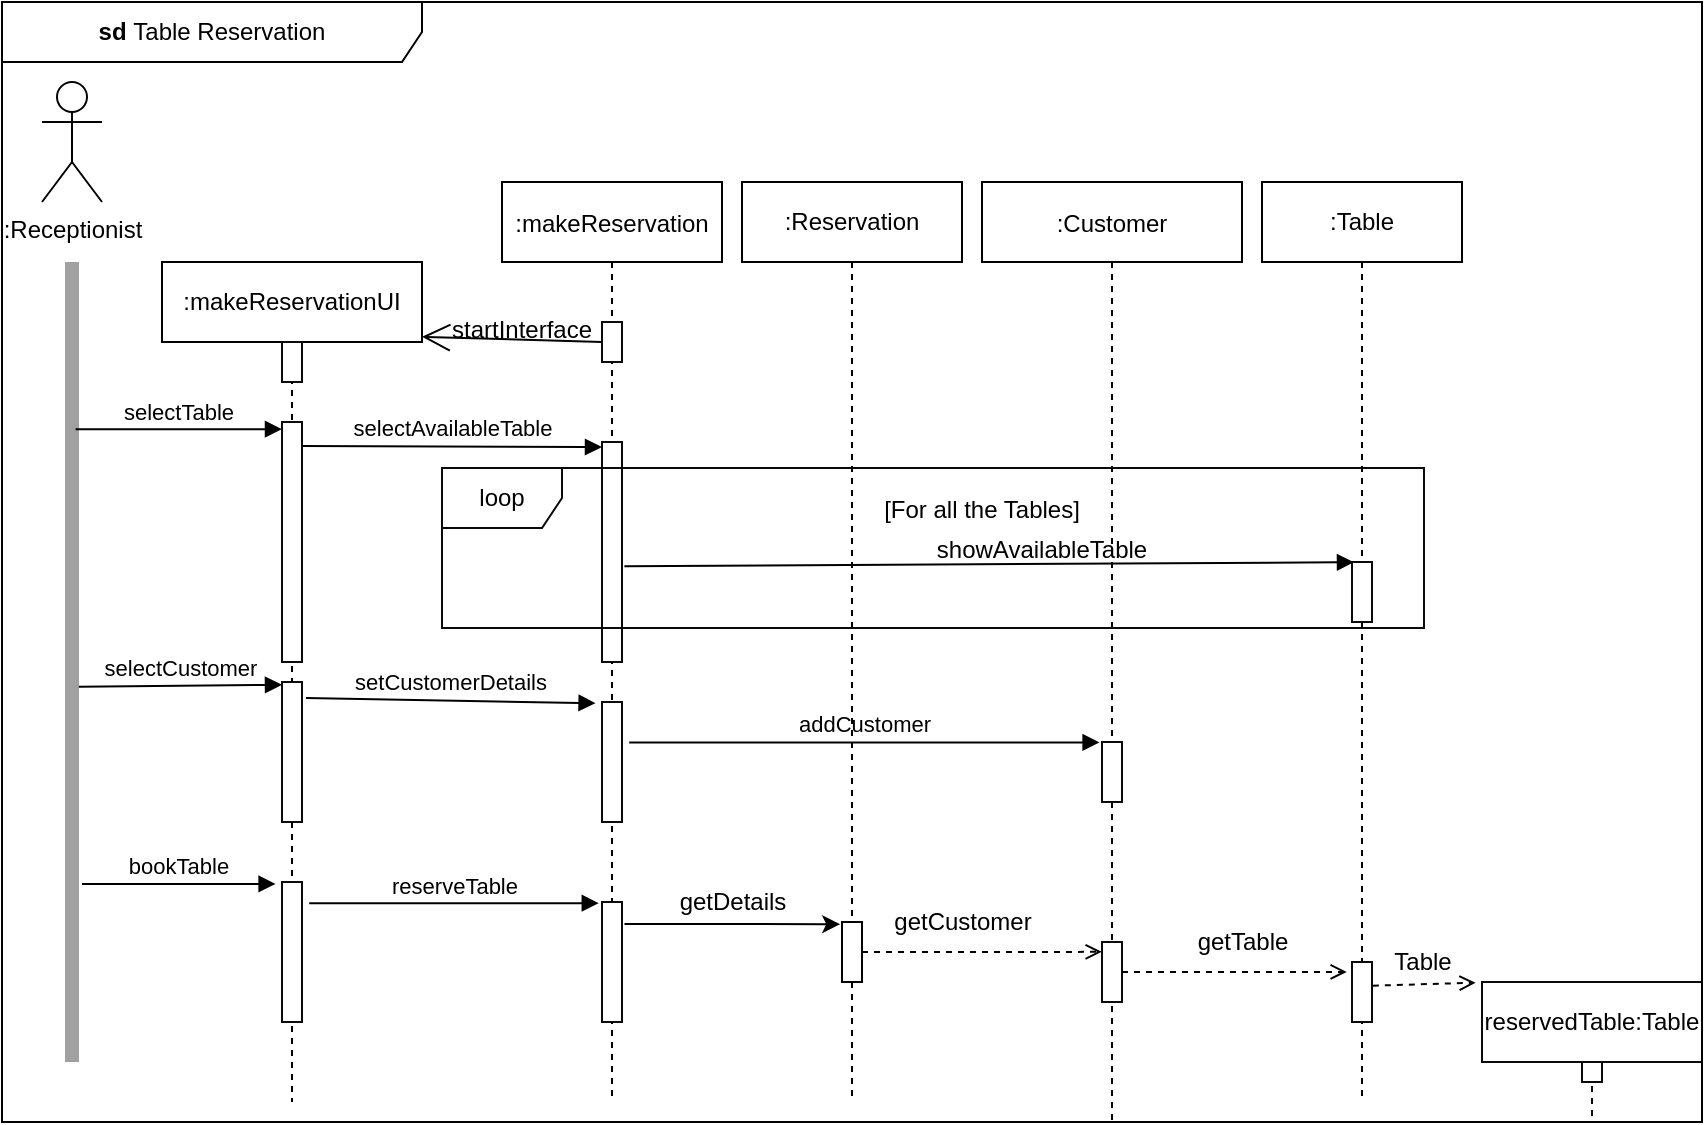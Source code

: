 <mxfile version="15.8.2" type="device"><diagram id="kgpKYQtTHZ0yAKxKKP6v" name="Page-1"><mxGraphModel dx="1483" dy="836" grid="1" gridSize="10" guides="1" tooltips="1" connect="1" arrows="1" fold="1" page="1" pageScale="1" pageWidth="850" pageHeight="1100" math="0" shadow="0"><root><mxCell id="0"/><mxCell id="1" parent="0"/><mxCell id="3nuBFxr9cyL0pnOWT2aG-1" value=":makeReservation" style="shape=umlLifeline;perimeter=lifelinePerimeter;container=1;collapsible=0;recursiveResize=0;rounded=0;shadow=0;strokeWidth=1;" parent="1" vertex="1"><mxGeometry x="250" y="90" width="110" height="460" as="geometry"/></mxCell><mxCell id="V2RtSrXOmB-jk0b_x43w-7" value="" style="html=1;points=[];perimeter=orthogonalPerimeter;strokeColor=#0A0A0A;strokeWidth=1;" parent="3nuBFxr9cyL0pnOWT2aG-1" vertex="1"><mxGeometry x="50" y="70" width="10" height="20" as="geometry"/></mxCell><mxCell id="V2RtSrXOmB-jk0b_x43w-13" value="" style="endArrow=open;endFill=1;endSize=12;html=1;rounded=0;entryX=1;entryY=0.089;entryDx=0;entryDy=0;entryPerimeter=0;" parent="3nuBFxr9cyL0pnOWT2aG-1" target="V2RtSrXOmB-jk0b_x43w-3" edge="1"><mxGeometry width="160" relative="1" as="geometry"><mxPoint x="50" y="80" as="sourcePoint"/><mxPoint x="-20" y="80" as="targetPoint"/></mxGeometry></mxCell><mxCell id="V2RtSrXOmB-jk0b_x43w-12" value="startInterface" style="text;align=center;fontStyle=0;verticalAlign=middle;spacingLeft=3;spacingRight=3;strokeColor=none;rotatable=0;points=[[0,0.5],[1,0.5]];portConstraint=eastwest;" parent="3nuBFxr9cyL0pnOWT2aG-1" vertex="1"><mxGeometry x="-30" y="60" width="80" height="26" as="geometry"/></mxCell><mxCell id="V2RtSrXOmB-jk0b_x43w-18" value="" style="html=1;points=[];perimeter=orthogonalPerimeter;strokeColor=#0A0A0A;strokeWidth=1;" parent="3nuBFxr9cyL0pnOWT2aG-1" vertex="1"><mxGeometry x="50" y="130" width="10" height="110" as="geometry"/></mxCell><mxCell id="V2RtSrXOmB-jk0b_x43w-25" value="" style="html=1;points=[];perimeter=orthogonalPerimeter;strokeColor=#0A0A0A;strokeWidth=1;" parent="3nuBFxr9cyL0pnOWT2aG-1" vertex="1"><mxGeometry x="50" y="260" width="10" height="60" as="geometry"/></mxCell><mxCell id="V2RtSrXOmB-jk0b_x43w-33" value="" style="html=1;points=[];perimeter=orthogonalPerimeter;strokeColor=#0A0A0A;strokeWidth=1;" parent="3nuBFxr9cyL0pnOWT2aG-1" vertex="1"><mxGeometry x="50" y="360" width="10" height="60" as="geometry"/></mxCell><mxCell id="V2RtSrXOmB-jk0b_x43w-1" value=":Receptionist" style="shape=umlActor;verticalLabelPosition=bottom;verticalAlign=top;html=1;outlineConnect=0;" parent="1" vertex="1"><mxGeometry x="20" y="40" width="30" height="60" as="geometry"/></mxCell><mxCell id="V2RtSrXOmB-jk0b_x43w-3" value=":makeReservationUI" style="shape=umlLifeline;perimeter=lifelinePerimeter;whiteSpace=wrap;html=1;container=1;collapsible=0;recursiveResize=0;outlineConnect=0;" parent="1" vertex="1"><mxGeometry x="80" y="130" width="130" height="420" as="geometry"/></mxCell><mxCell id="V2RtSrXOmB-jk0b_x43w-14" value="" style="html=1;points=[];perimeter=orthogonalPerimeter;strokeColor=#0A0A0A;strokeWidth=1;" parent="V2RtSrXOmB-jk0b_x43w-3" vertex="1"><mxGeometry x="60" y="40" width="10" height="20" as="geometry"/></mxCell><mxCell id="V2RtSrXOmB-jk0b_x43w-15" value="" style="html=1;points=[];perimeter=orthogonalPerimeter;strokeColor=#0A0A0A;strokeWidth=1;" parent="V2RtSrXOmB-jk0b_x43w-3" vertex="1"><mxGeometry x="60" y="80" width="10" height="120" as="geometry"/></mxCell><mxCell id="V2RtSrXOmB-jk0b_x43w-24" value="" style="html=1;points=[];perimeter=orthogonalPerimeter;strokeColor=#0A0A0A;strokeWidth=1;" parent="V2RtSrXOmB-jk0b_x43w-3" vertex="1"><mxGeometry x="60" y="210" width="10" height="70" as="geometry"/></mxCell><mxCell id="V2RtSrXOmB-jk0b_x43w-32" value="" style="html=1;points=[];perimeter=orthogonalPerimeter;strokeColor=#0A0A0A;strokeWidth=1;" parent="V2RtSrXOmB-jk0b_x43w-3" vertex="1"><mxGeometry x="60" y="310" width="10" height="70" as="geometry"/></mxCell><mxCell id="V2RtSrXOmB-jk0b_x43w-5" value="" style="line;strokeWidth=7;direction=south;html=1;strokeColor=#A1A1A1;" parent="1" vertex="1"><mxGeometry x="30" y="130" width="10" height="400" as="geometry"/></mxCell><mxCell id="V2RtSrXOmB-jk0b_x43w-16" value="selectTable" style="html=1;verticalAlign=bottom;endArrow=block;rounded=0;exitX=0.209;exitY=0.32;exitDx=0;exitDy=0;exitPerimeter=0;" parent="1" source="V2RtSrXOmB-jk0b_x43w-5" target="V2RtSrXOmB-jk0b_x43w-15" edge="1"><mxGeometry width="80" relative="1" as="geometry"><mxPoint x="220" y="320" as="sourcePoint"/><mxPoint x="300" y="320" as="targetPoint"/></mxGeometry></mxCell><mxCell id="V2RtSrXOmB-jk0b_x43w-17" value="selectAvailableTable" style="html=1;verticalAlign=bottom;endArrow=block;rounded=0;entryX=0;entryY=0.023;entryDx=0;entryDy=0;entryPerimeter=0;" parent="1" target="V2RtSrXOmB-jk0b_x43w-18" edge="1"><mxGeometry width="80" relative="1" as="geometry"><mxPoint x="150" y="222" as="sourcePoint"/><mxPoint x="240" y="225" as="targetPoint"/></mxGeometry></mxCell><mxCell id="V2RtSrXOmB-jk0b_x43w-19" value="" style="html=1;verticalAlign=bottom;endArrow=block;rounded=0;exitX=1.12;exitY=0.565;exitDx=0;exitDy=0;exitPerimeter=0;entryX=0.1;entryY=0.003;entryDx=0;entryDy=0;entryPerimeter=0;" parent="1" source="V2RtSrXOmB-jk0b_x43w-18" target="V2RtSrXOmB-jk0b_x43w-20" edge="1"><mxGeometry width="80" relative="1" as="geometry"><mxPoint x="200" y="320" as="sourcePoint"/><mxPoint x="280" y="320" as="targetPoint"/></mxGeometry></mxCell><mxCell id="V2RtSrXOmB-jk0b_x43w-27" value="selectCustomer" style="html=1;verticalAlign=bottom;endArrow=block;rounded=0;exitX=0.531;exitY=0.16;exitDx=0;exitDy=0;exitPerimeter=0;entryX=0;entryY=0.02;entryDx=0;entryDy=0;entryPerimeter=0;" parent="1" source="V2RtSrXOmB-jk0b_x43w-5" target="V2RtSrXOmB-jk0b_x43w-24" edge="1"><mxGeometry width="80" relative="1" as="geometry"><mxPoint x="220" y="320" as="sourcePoint"/><mxPoint x="300" y="320" as="targetPoint"/></mxGeometry></mxCell><mxCell id="V2RtSrXOmB-jk0b_x43w-28" value="setCustomerDetails" style="html=1;verticalAlign=bottom;endArrow=block;rounded=0;exitX=1.2;exitY=0.115;exitDx=0;exitDy=0;exitPerimeter=0;entryX=-0.32;entryY=0.01;entryDx=0;entryDy=0;entryPerimeter=0;" parent="1" source="V2RtSrXOmB-jk0b_x43w-24" target="V2RtSrXOmB-jk0b_x43w-25" edge="1"><mxGeometry width="80" relative="1" as="geometry"><mxPoint x="220" y="320" as="sourcePoint"/><mxPoint x="300" y="320" as="targetPoint"/></mxGeometry></mxCell><mxCell id="V2RtSrXOmB-jk0b_x43w-29" value="addCustomer" style="html=1;verticalAlign=bottom;endArrow=block;rounded=0;exitX=1.36;exitY=0.337;exitDx=0;exitDy=0;exitPerimeter=0;entryX=-0.12;entryY=0.007;entryDx=0;entryDy=0;entryPerimeter=0;" parent="1" source="V2RtSrXOmB-jk0b_x43w-25" target="V2RtSrXOmB-jk0b_x43w-26" edge="1"><mxGeometry width="80" relative="1" as="geometry"><mxPoint x="200" y="320" as="sourcePoint"/><mxPoint x="280" y="320" as="targetPoint"/></mxGeometry></mxCell><mxCell id="V2RtSrXOmB-jk0b_x43w-31" value="bookTable" style="html=1;verticalAlign=bottom;endArrow=block;rounded=0;entryX=-0.32;entryY=0.014;entryDx=0;entryDy=0;entryPerimeter=0;" parent="1" target="V2RtSrXOmB-jk0b_x43w-32" edge="1"><mxGeometry width="80" relative="1" as="geometry"><mxPoint x="40" y="441" as="sourcePoint"/><mxPoint x="300" y="320" as="targetPoint"/></mxGeometry></mxCell><mxCell id="V2RtSrXOmB-jk0b_x43w-34" value="reserveTable" style="html=1;verticalAlign=bottom;endArrow=block;rounded=0;exitX=1.36;exitY=0.151;exitDx=0;exitDy=0;exitPerimeter=0;entryX=-0.16;entryY=0.01;entryDx=0;entryDy=0;entryPerimeter=0;" parent="1" source="V2RtSrXOmB-jk0b_x43w-32" target="V2RtSrXOmB-jk0b_x43w-33" edge="1"><mxGeometry width="80" relative="1" as="geometry"><mxPoint x="220" y="320" as="sourcePoint"/><mxPoint x="300" y="320" as="targetPoint"/></mxGeometry></mxCell><mxCell id="V2RtSrXOmB-jk0b_x43w-45" value="reservedTable:Table" style="shape=umlLifeline;perimeter=lifelinePerimeter;whiteSpace=wrap;html=1;container=1;collapsible=0;recursiveResize=0;outlineConnect=0;strokeColor=#0A0A0A;strokeWidth=1;" parent="1" vertex="1"><mxGeometry x="740" y="490" width="110" height="70" as="geometry"/></mxCell><mxCell id="V2RtSrXOmB-jk0b_x43w-46" value="" style="html=1;points=[];perimeter=orthogonalPerimeter;strokeColor=#0A0A0A;strokeWidth=1;" parent="V2RtSrXOmB-jk0b_x43w-45" vertex="1"><mxGeometry x="50" y="40" width="10" height="10" as="geometry"/></mxCell><mxCell id="x5rkfnGrwh0bBl2NY3Be-1" value=":Reservation" style="shape=umlLifeline;perimeter=lifelinePerimeter;whiteSpace=wrap;html=1;container=1;collapsible=0;recursiveResize=0;outlineConnect=0;" vertex="1" parent="1"><mxGeometry x="370" y="90" width="110" height="460" as="geometry"/></mxCell><mxCell id="x5rkfnGrwh0bBl2NY3Be-13" value="" style="html=1;points=[];perimeter=orthogonalPerimeter;" vertex="1" parent="x5rkfnGrwh0bBl2NY3Be-1"><mxGeometry x="50" y="370" width="10" height="30" as="geometry"/></mxCell><mxCell id="x5rkfnGrwh0bBl2NY3Be-7" value="getDetails" style="text;html=1;align=center;verticalAlign=middle;resizable=0;points=[];autosize=1;strokeColor=none;fillColor=none;" vertex="1" parent="x5rkfnGrwh0bBl2NY3Be-1"><mxGeometry x="-40" y="350" width="70" height="20" as="geometry"/></mxCell><mxCell id="3nuBFxr9cyL0pnOWT2aG-5" value=":Customer" style="shape=umlLifeline;perimeter=lifelinePerimeter;container=1;collapsible=0;recursiveResize=0;rounded=0;shadow=0;strokeWidth=1;" parent="1" vertex="1"><mxGeometry x="490" y="90" width="130" height="470" as="geometry"/></mxCell><mxCell id="V2RtSrXOmB-jk0b_x43w-21" value="loop" style="shape=umlFrame;whiteSpace=wrap;html=1;strokeColor=#0A0A0A;strokeWidth=1;" parent="3nuBFxr9cyL0pnOWT2aG-5" vertex="1"><mxGeometry x="-270" y="143" width="491" height="80" as="geometry"/></mxCell><mxCell id="V2RtSrXOmB-jk0b_x43w-23" value="showAvailableTable" style="text;align=center;fontStyle=0;verticalAlign=middle;spacingLeft=3;spacingRight=3;strokeColor=none;rotatable=0;points=[[0,0.5],[1,0.5]];portConstraint=eastwest;" parent="3nuBFxr9cyL0pnOWT2aG-5" vertex="1"><mxGeometry x="-10" y="170" width="80" height="26" as="geometry"/></mxCell><mxCell id="V2RtSrXOmB-jk0b_x43w-26" value="" style="html=1;points=[];perimeter=orthogonalPerimeter;strokeColor=#0A0A0A;strokeWidth=1;" parent="3nuBFxr9cyL0pnOWT2aG-5" vertex="1"><mxGeometry x="60" y="280" width="10" height="30" as="geometry"/></mxCell><mxCell id="V2RtSrXOmB-jk0b_x43w-39" value="getTable" style="text;html=1;align=center;verticalAlign=middle;resizable=0;points=[];autosize=1;strokeColor=none;fillColor=none;" parent="3nuBFxr9cyL0pnOWT2aG-5" vertex="1"><mxGeometry x="100" y="370" width="60" height="20" as="geometry"/></mxCell><mxCell id="V2RtSrXOmB-jk0b_x43w-22" value="[For all the Tables]" style="text;align=center;fontStyle=0;verticalAlign=middle;spacingLeft=3;spacingRight=3;strokeColor=none;rotatable=0;points=[[0,0.5],[1,0.5]];portConstraint=eastwest;" parent="3nuBFxr9cyL0pnOWT2aG-5" vertex="1"><mxGeometry x="-40" y="150" width="80" height="26" as="geometry"/></mxCell><mxCell id="x5rkfnGrwh0bBl2NY3Be-2" value="" style="html=1;points=[];perimeter=orthogonalPerimeter;strokeColor=#0A0A0A;strokeWidth=1;" vertex="1" parent="3nuBFxr9cyL0pnOWT2aG-5"><mxGeometry x="60" y="380" width="10" height="30" as="geometry"/></mxCell><mxCell id="V2RtSrXOmB-jk0b_x43w-2" value=":Table" style="shape=umlLifeline;perimeter=lifelinePerimeter;whiteSpace=wrap;html=1;container=1;collapsible=0;recursiveResize=0;outlineConnect=0;" parent="1" vertex="1"><mxGeometry x="630" y="90" width="100" height="460" as="geometry"/></mxCell><mxCell id="V2RtSrXOmB-jk0b_x43w-20" value="" style="html=1;points=[];perimeter=orthogonalPerimeter;strokeColor=#0A0A0A;strokeWidth=1;" parent="V2RtSrXOmB-jk0b_x43w-2" vertex="1"><mxGeometry x="45" y="190" width="10" height="30" as="geometry"/></mxCell><mxCell id="V2RtSrXOmB-jk0b_x43w-36" value="" style="html=1;points=[];perimeter=orthogonalPerimeter;strokeColor=#0A0A0A;strokeWidth=1;" parent="V2RtSrXOmB-jk0b_x43w-2" vertex="1"><mxGeometry x="45" y="390" width="10" height="30" as="geometry"/></mxCell><mxCell id="x5rkfnGrwh0bBl2NY3Be-4" style="edgeStyle=orthogonalEdgeStyle;rounded=0;orthogonalLoop=1;jettySize=auto;html=1;exitX=1.124;exitY=0.184;exitDx=0;exitDy=0;exitPerimeter=0;entryX=-0.089;entryY=0.037;entryDx=0;entryDy=0;entryPerimeter=0;" edge="1" parent="1" source="V2RtSrXOmB-jk0b_x43w-33" target="x5rkfnGrwh0bBl2NY3Be-13"><mxGeometry relative="1" as="geometry"><mxPoint x="420" y="471" as="targetPoint"/></mxGeometry></mxCell><mxCell id="x5rkfnGrwh0bBl2NY3Be-11" value="Table" style="text;html=1;align=center;verticalAlign=middle;resizable=0;points=[];autosize=1;strokeColor=none;fillColor=none;" vertex="1" parent="1"><mxGeometry x="690" y="470" width="40" height="20" as="geometry"/></mxCell><mxCell id="x5rkfnGrwh0bBl2NY3Be-10" value="" style="html=1;verticalAlign=bottom;endArrow=open;rounded=0;exitX=1.043;exitY=0.395;exitDx=0;exitDy=0;exitPerimeter=0;dashed=1;endFill=0;entryX=-0.029;entryY=0.005;entryDx=0;entryDy=0;entryPerimeter=0;" edge="1" parent="1" source="V2RtSrXOmB-jk0b_x43w-36" target="V2RtSrXOmB-jk0b_x43w-45"><mxGeometry width="80" relative="1" as="geometry"><mxPoint x="356.27" y="501.01" as="sourcePoint"/><mxPoint x="740" y="486" as="targetPoint"/></mxGeometry></mxCell><mxCell id="x5rkfnGrwh0bBl2NY3Be-3" value="getCustomer" style="text;html=1;align=center;verticalAlign=middle;resizable=0;points=[];autosize=1;strokeColor=none;fillColor=none;" vertex="1" parent="1"><mxGeometry x="440" y="450" width="80" height="20" as="geometry"/></mxCell><mxCell id="x5rkfnGrwh0bBl2NY3Be-14" style="edgeStyle=orthogonalEdgeStyle;rounded=0;orthogonalLoop=1;jettySize=auto;html=1;entryX=-0.014;entryY=0.164;entryDx=0;entryDy=0;entryPerimeter=0;dashed=1;endArrow=open;endFill=0;" edge="1" parent="1" source="x5rkfnGrwh0bBl2NY3Be-13" target="x5rkfnGrwh0bBl2NY3Be-2"><mxGeometry relative="1" as="geometry"/></mxCell><mxCell id="x5rkfnGrwh0bBl2NY3Be-15" style="edgeStyle=orthogonalEdgeStyle;rounded=0;orthogonalLoop=1;jettySize=auto;html=1;entryX=-0.263;entryY=0.166;entryDx=0;entryDy=0;entryPerimeter=0;dashed=1;endArrow=open;endFill=0;" edge="1" parent="1" source="x5rkfnGrwh0bBl2NY3Be-2" target="V2RtSrXOmB-jk0b_x43w-36"><mxGeometry relative="1" as="geometry"/></mxCell><mxCell id="V2RtSrXOmB-jk0b_x43w-4" value="&lt;b&gt;&amp;nbsp;sd &lt;/b&gt;Table Reservation&amp;nbsp;" style="shape=umlFrame;whiteSpace=wrap;html=1;width=210;height=30;" parent="1" vertex="1"><mxGeometry width="850" height="560" as="geometry"/></mxCell></root></mxGraphModel></diagram></mxfile>